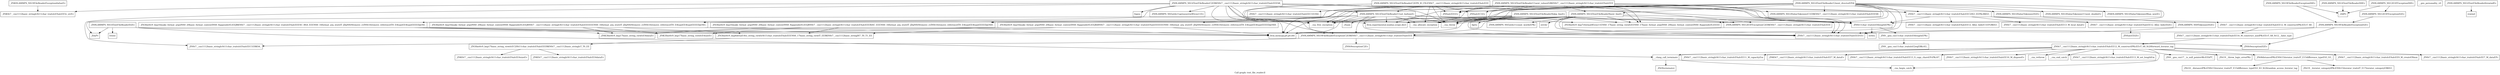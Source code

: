 digraph "Call graph: text_file_reader.ll" {
	label="Call graph: text_file_reader.ll";

	Node0x557e3e0d1800 [shape=record,label="{_ZN9LAMMPS_NS14TextFileReaderC2ERKNSt7__cxx1112basic_stringIcSt11char_traitsIcESaIcEEES8_}"];
	Node0x557e3e0d1800 -> Node0x557e3e119e00;
	Node0x557e3e0d1800 -> Node0x557e3e0d1840;
	Node0x557e3e0d1800 -> Node0x557e3e07edd0;
	Node0x557e3e0d1800 -> Node0x557e3e07f9f0;
	Node0x557e3e0d1800 -> Node0x557e3e07fbe0;
	Node0x557e3e0d1800 -> Node0x557e3e07fa80;
	Node0x557e3e0d1800 -> Node0x557e3e07e710;
	Node0x557e3e0d1800 -> Node0x557e3e07f140;
	Node0x557e3e0d1800 -> Node0x557e3e0cec40;
	Node0x557e3e0d1800 -> Node0x557e3e11a170;
	Node0x557e3e0d1800 -> Node0x557e3e0ba680;
	Node0x557e3e0d1800 -> Node0x557e3e08c230;
	Node0x557e3e0d1800 -> Node0x557e3e087b40;
	Node0x557e3e0d1800 -> Node0x557e3e089f90;
	Node0x557e3e0d1800 -> Node0x557e3e08b170;
	Node0x557e3e0ba680 [shape=record,label="{_ZN3fmt6v9_lmp7vformatB5cxx11ENS0_17basic_string_viewIcEENS0_17basic_format_argsINS0_20basic_format_contextINS0_8appenderEcEEEE}"];
	Node0x557e3e119e00 [shape=record,label="{_ZNSt7__cxx1112basic_stringIcSt11char_traitsIcESaIcEEC1ERKS4_}"];
	Node0x557e3e0d1840 [shape=record,label="{_ZN9LAMMPS_NS14TextFileReader11set_bufsizeEi}"];
	Node0x557e3e0d1840 -> Node0x557e3e07fbe0;
	Node0x557e3e0d1840 -> Node0x557e3e07fa80;
	Node0x557e3e0d1840 -> Node0x557e3e07f140;
	Node0x557e3e0d1840 -> Node0x557e3e0cec40;
	Node0x557e3e0d1840 -> Node0x557e3e08d4c0;
	Node0x557e3e0d1840 -> Node0x557e3e0ba680;
	Node0x557e3e0d1840 -> Node0x557e3e08c230;
	Node0x557e3e0d1840 -> Node0x557e3e087b40;
	Node0x557e3e0d1840 -> Node0x557e3e089f90;
	Node0x557e3e0d1840 -> Node0x557e3e08b170;
	Node0x557e3e0d1840 -> Node0x557e3e087780;
	Node0x557e3e0d1840 -> Node0x557e3e090070;
	Node0x557e3e091180 [shape=record,label="{__gxx_personality_v0}"];
	Node0x557e3e07f9f0 [shape=record,label="{fopen}"];
	Node0x557e3e07edd0 [shape=record,label="{_ZNKSt7__cxx1112basic_stringIcSt11char_traitsIcESaIcEE5c_strEv}"];
	Node0x557e3e07fbe0 [shape=record,label="{__cxa_allocate_exception}"];
	Node0x557e3e07e710 [shape=record,label="{_ZN9LAMMPS_NS5utils11getsyserrorB5cxx11Ev}"];
	Node0x557e3e08c230 [shape=record,label="{_ZN9LAMMPS_NS19FileReaderExceptionC2ERKNSt7__cxx1112basic_stringIcSt11char_traitsIcESaIcEEE}"];
	Node0x557e3e08c230 -> Node0x557e3e11aa70;
	Node0x557e3e08c230 -> Node0x557e3e119e00;
	Node0x557e3e08c230 -> Node0x557e3e11ab20;
	Node0x557e3e0b1300 [shape=record,label="{fgets}"];
	Node0x557e3e0b3d90 [shape=record,label="{_ZN9LAMMPS_NS12EOFExceptionC2ERKNSt7__cxx1112basic_stringIcSt11char_traitsIcESaIcEEE}"];
	Node0x557e3e0b3d90 -> Node0x557e3e08c230;
	Node0x557e3e0b4310 [shape=record,label="{_ZN9LAMMPS_NS12EOFExceptionD2Ev}"];
	Node0x557e3e0b4310 -> Node0x557e3e096320;
	Node0x557e3e0b8db0 [shape=record,label="{_ZN9LAMMPS_NS14TextFileReader9next_lineEi}"];
	Node0x557e3e0b8db0 -> Node0x557e3e0b1300;
	Node0x557e3e0b8db0 -> Node0x557e3e0d6e30;
	Node0x557e3e0b8db0 -> Node0x557e3e0bd290;
	Node0x557e3e0b8db0 -> Node0x557e3e0c0570;
	Node0x557e3e0b8db0 -> Node0x557e3e08b170;
	Node0x557e3e0b8db0 -> Node0x557e3e07fbe0;
	Node0x557e3e0b8db0 -> Node0x557e3e07fa80;
	Node0x557e3e0b8db0 -> Node0x557e3e07f140;
	Node0x557e3e0b8db0 -> Node0x557e3e0cec40;
	Node0x557e3e0b8db0 -> Node0x557e3e11f860;
	Node0x557e3e0b8db0 -> Node0x557e3e0ba680;
	Node0x557e3e0b8db0 -> Node0x557e3e0b3d90;
	Node0x557e3e0b8db0 -> Node0x557e3e087b40;
	Node0x557e3e0b8db0 -> Node0x557e3e089f90;
	Node0x557e3e096320 [shape=record,label="{_ZN9LAMMPS_NS19FileReaderExceptionD2Ev}"];
	Node0x557e3e096320 -> Node0x557e3e089f90;
	Node0x557e3e096320 -> Node0x557e3e11ab20;
	Node0x557e3e087b40 [shape=record,label="{__cxa_throw}"];
	Node0x557e3e089f90 [shape=record,label="{_ZNSt7__cxx1112basic_stringIcSt11char_traitsIcESaIcEED1Ev}"];
	Node0x557e3e08b170 [shape=record,label="{__cxa_free_exception}"];
	Node0x557e3e09a340 [shape=record,label="{_ZN9LAMMPS_NS14TextFileReaderC2EP8_IO_FILENSt7__cxx1112basic_stringIcSt11char_traitsIcESaIcEEE}"];
	Node0x557e3e09a340 -> Node0x557e3e09ad00;
	Node0x557e3e09a340 -> Node0x557e3e0d1840;
	Node0x557e3e09a340 -> Node0x557e3e07fbe0;
	Node0x557e3e09a340 -> Node0x557e3e09c230;
	Node0x557e3e09a340 -> Node0x557e3e089ea0;
	Node0x557e3e09a340 -> Node0x557e3e08c230;
	Node0x557e3e09a340 -> Node0x557e3e087b40;
	Node0x557e3e09a340 -> Node0x557e3e089f90;
	Node0x557e3e09a340 -> Node0x557e3e0a77c0;
	Node0x557e3e09a340 -> Node0x557e3e08b170;
	Node0x557e3e09ad00 [shape=record,label="{_ZNSt7__cxx1112basic_stringIcSt11char_traitsIcESaIcEEC1EOS4_}"];
	Node0x557e3e09c230 [shape=record,label="{_ZNSaIcEC1Ev}"];
	Node0x557e3e089ea0 [shape=record,label="{_ZNSt7__cxx1112basic_stringIcSt11char_traitsIcESaIcEEC2IS3_EEPKcRKS3_}"];
	Node0x557e3e089ea0 -> Node0x557e3e09e0a0;
	Node0x557e3e089ea0 -> Node0x557e3e09f020;
	Node0x557e3e089ea0 -> Node0x557e3e07fa80;
	Node0x557e3e089ea0 -> Node0x557e3e09fd90;
	Node0x557e3e089ea0 -> Node0x557e3e09fe60;
	Node0x557e3e0a77c0 [shape=record,label="{_ZNSaIcED1Ev}"];
	Node0x557e3e0a4530 [shape=record,label="{_ZN9LAMMPS_NS14TextFileReaderD2Ev}"];
	Node0x557e3e0a4530 -> Node0x557e3e0a1920;
	Node0x557e3e0a4530 -> Node0x557e3e087780;
	Node0x557e3e0a4530 -> Node0x557e3e089f90;
	Node0x557e3e0a4530 -> Node0x557e3e0a2800;
	Node0x557e3e0a1920 [shape=record,label="{fclose}"];
	Node0x557e3e0a2800 [shape=record,label="{__clang_call_terminate}"];
	Node0x557e3e0a2800 -> Node0x557e3e0a3430;
	Node0x557e3e0a2800 -> Node0x557e3e0a4230;
	Node0x557e3e0a3430 [shape=record,label="{__cxa_begin_catch}"];
	Node0x557e3e0a4230 [shape=record,label="{_ZSt9terminatev}"];
	Node0x557e3e087780 [shape=record,label="{_ZdaPv}"];
	Node0x557e3e0a6040 [shape=record,label="{_ZN9LAMMPS_NS14TextFileReaderD0Ev}"];
	Node0x557e3e0a6040 -> Node0x557e3e0a8770;
	Node0x557e3e0a8770 [shape=record,label="{_ZdlPv}"];
	Node0x557e3e090070 [shape=record,label="{_Znam}"];
	Node0x557e3e0a9a50 [shape=record,label="{_ZN9LAMMPS_NS14TextFileReader6rewindEv}"];
	Node0x557e3e0a9a50 -> Node0x557e3e0ac470;
	Node0x557e3e0ac470 [shape=record,label="{rewind}"];
	Node0x557e3e0b08e0 [shape=record,label="{_ZN9LAMMPS_NS14TextFileReader9skip_lineEv}"];
	Node0x557e3e0b08e0 -> Node0x557e3e0b1300;
	Node0x557e3e0b08e0 -> Node0x557e3e07fbe0;
	Node0x557e3e0b08e0 -> Node0x557e3e07fa80;
	Node0x557e3e0b08e0 -> Node0x557e3e07f140;
	Node0x557e3e0b08e0 -> Node0x557e3e0cec40;
	Node0x557e3e0b08e0 -> Node0x557e3e0a4e70;
	Node0x557e3e0b08e0 -> Node0x557e3e0ba680;
	Node0x557e3e0b08e0 -> Node0x557e3e0b3d90;
	Node0x557e3e0b08e0 -> Node0x557e3e087b40;
	Node0x557e3e0b08e0 -> Node0x557e3e089f90;
	Node0x557e3e0b08e0 -> Node0x557e3e08b170;
	Node0x557e3e0d2090 [shape=record,label="{_ZN9LAMMPS_NS12EOFExceptionD0Ev}"];
	Node0x557e3e0d2090 -> Node0x557e3e0b4310;
	Node0x557e3e0d2090 -> Node0x557e3e0a8770;
	Node0x557e3e0ca4b0 [shape=record,label="{_ZN9LAMMPS_NS9TokenizerD2Ev}"];
	Node0x557e3e0ca4b0 -> Node0x557e3e089f90;
	Node0x557e3e09e0a0 [shape=record,label="{_ZNSt7__cxx1112basic_stringIcSt11char_traitsIcESaIcEE13_M_local_dataEv}"];
	Node0x557e3e09f020 [shape=record,label="{_ZNSt7__cxx1112basic_stringIcSt11char_traitsIcESaIcEE12_Alloc_hiderC1EPcRKS3_}"];
	Node0x557e3e09fd90 [shape=record,label="{_ZNSt7__cxx1112basic_stringIcSt11char_traitsIcESaIcEE12_M_constructIPKcEEvT_S8_}"];
	Node0x557e3e09fd90 -> Node0x557e3e0d4250;
	Node0x557e3e07fa80 [shape=record,label="{_ZNSt11char_traitsIcE6lengthEPKc}"];
	Node0x557e3e07fa80 -> Node0x557e3e0d6880;
	Node0x557e3e07fa80 -> Node0x557e3e0c0570;
	Node0x557e3e09fe60 [shape=record,label="{_ZNSt7__cxx1112basic_stringIcSt11char_traitsIcESaIcEE12_Alloc_hiderD2Ev}"];
	Node0x557e3e09fe60 -> Node0x557e3e0d8b00;
	Node0x557e3e0d4250 [shape=record,label="{_ZNSt7__cxx1112basic_stringIcSt11char_traitsIcESaIcEE16_M_construct_auxIPKcEEvT_S8_St12__false_type}"];
	Node0x557e3e0d4250 -> Node0x557e3e0d97c0;
	Node0x557e3e0d6e30 [shape=record,label="{strchr}"];
	Node0x557e3e0bd290 [shape=record,label="{_ZN9LAMMPS_NS5utils11count_wordsEPKc}"];
	Node0x557e3e0c0570 [shape=record,label="{strlen}"];
	Node0x557e3e0c1fc0 [shape=record,label="{_ZN9LAMMPS_NS14TextFileReader12next_dvectorEPdi}"];
	Node0x557e3e0c1fc0 -> Node0x557e3e0b8db0;
	Node0x557e3e0c1fc0 -> Node0x557e3e07fbe0;
	Node0x557e3e0c1fc0 -> Node0x557e3e09c230;
	Node0x557e3e0c1fc0 -> Node0x557e3e089ea0;
	Node0x557e3e0c1fc0 -> Node0x557e3e0b3d90;
	Node0x557e3e0c1fc0 -> Node0x557e3e087b40;
	Node0x557e3e0c1fc0 -> Node0x557e3e089f90;
	Node0x557e3e0c1fc0 -> Node0x557e3e0a77c0;
	Node0x557e3e0c1fc0 -> Node0x557e3e08b170;
	Node0x557e3e0c1fc0 -> Node0x557e3e0c7940;
	Node0x557e3e0c1fc0 -> Node0x557e3e07fa80;
	Node0x557e3e0c1fc0 -> Node0x557e3e07f140;
	Node0x557e3e0c1fc0 -> Node0x557e3e0cec40;
	Node0x557e3e0c1fc0 -> Node0x557e3e11f860;
	Node0x557e3e0c1fc0 -> Node0x557e3e0ba680;
	Node0x557e3e0c1fc0 -> Node0x557e3e08c230;
	Node0x557e3e0c1fc0 -> Node0x557e3e0c7060;
	Node0x557e3e0c1fc0 -> Node0x557e3e0c6b70;
	Node0x557e3e0c1fc0 -> Node0x557e3e0c5fb0;
	Node0x557e3e0c5fb0 [shape=record,label="{_ZN9LAMMPS_NS14ValueTokenizerC1ERKNSt7__cxx1112basic_stringIcSt11char_traitsIcESaIcEEES8_}"];
	Node0x557e3e0c6b70 [shape=record,label="{_ZNK9LAMMPS_NS14ValueTokenizer8has_nextEv}"];
	Node0x557e3e0c7060 [shape=record,label="{_ZN9LAMMPS_NS14ValueTokenizer11next_doubleEv}"];
	Node0x557e3e0c7940 [shape=record,label="{_ZN9LAMMPS_NS14ValueTokenizerD2Ev}"];
	Node0x557e3e0c7940 -> Node0x557e3e0ca4b0;
	Node0x557e3e0cc480 [shape=record,label="{_ZN9LAMMPS_NS14TextFileReader11next_valuesEiRKNSt7__cxx1112basic_stringIcSt11char_traitsIcESaIcEEE}"];
	Node0x557e3e0cc480 -> Node0x557e3e0b8db0;
	Node0x557e3e0cc480 -> Node0x557e3e07fbe0;
	Node0x557e3e0cc480 -> Node0x557e3e07fa80;
	Node0x557e3e0cc480 -> Node0x557e3e07f140;
	Node0x557e3e0cc480 -> Node0x557e3e0cec40;
	Node0x557e3e0cc480 -> Node0x557e3e0a4e70;
	Node0x557e3e0cc480 -> Node0x557e3e0ba680;
	Node0x557e3e0cc480 -> Node0x557e3e0b3d90;
	Node0x557e3e0cc480 -> Node0x557e3e087b40;
	Node0x557e3e0cc480 -> Node0x557e3e089f90;
	Node0x557e3e0cc480 -> Node0x557e3e08b170;
	Node0x557e3e0cc480 -> Node0x557e3e09c230;
	Node0x557e3e0cc480 -> Node0x557e3e089ea0;
	Node0x557e3e0cc480 -> Node0x557e3e0c5fb0;
	Node0x557e3e0cc480 -> Node0x557e3e0a77c0;
	Node0x557e3e11aa70 [shape=record,label="{_ZNSt9exceptionC2Ev}"];
	Node0x557e3e11ab20 [shape=record,label="{_ZNSt9exceptionD2Ev}"];
	Node0x557e3e0cd5b0 [shape=record,label="{_ZN9LAMMPS_NS19FileReaderExceptionD0Ev}"];
	Node0x557e3e0cd5b0 -> Node0x557e3e096320;
	Node0x557e3e0cd5b0 -> Node0x557e3e0a8770;
	Node0x557e3e0d1550 [shape=record,label="{_ZNK9LAMMPS_NS19FileReaderException4whatEv}"];
	Node0x557e3e0d1550 -> Node0x557e3e07edd0;
	Node0x557e3e0d97c0 [shape=record,label="{_ZNSt7__cxx1112basic_stringIcSt11char_traitsIcESaIcEE12_M_constructIPKcEEvT_S8_St20forward_iterator_tag}"];
	Node0x557e3e0d97c0 -> Node0x557e3e0dac80;
	Node0x557e3e0d97c0 -> Node0x557e3e0e3fe0;
	Node0x557e3e0d97c0 -> Node0x557e3e0e52a0;
	Node0x557e3e0d97c0 -> Node0x557e3e0e5d50;
	Node0x557e3e0d97c0 -> Node0x557e3e0e6250;
	Node0x557e3e0d97c0 -> Node0x557e3e0e6c90;
	Node0x557e3e0d97c0 -> Node0x557e3e0e7880;
	Node0x557e3e0d97c0 -> Node0x557e3e0e8200;
	Node0x557e3e0d97c0 -> Node0x557e3e0a3430;
	Node0x557e3e0d97c0 -> Node0x557e3e0e8a60;
	Node0x557e3e0d97c0 -> Node0x557e3e0e5ea0;
	Node0x557e3e0d97c0 -> Node0x557e3e0e6f30;
	Node0x557e3e0d97c0 -> Node0x557e3e0e7b50;
	Node0x557e3e0d97c0 -> Node0x557e3e0a2800;
	Node0x557e3e0dac80 [shape=record,label="{_ZN9__gnu_cxx17__is_null_pointerIKcEEbPT_}"];
	Node0x557e3e0e3fe0 [shape=record,label="{_ZSt19__throw_logic_errorPKc}"];
	Node0x557e3e0e52a0 [shape=record,label="{_ZSt8distanceIPKcENSt15iterator_traitsIT_E15difference_typeES3_S3_}"];
	Node0x557e3e0e52a0 -> Node0x557e3e0ec140;
	Node0x557e3e0e52a0 -> Node0x557e3e0ef550;
	Node0x557e3e0e6250 [shape=record,label="{_ZNSt7__cxx1112basic_stringIcSt11char_traitsIcESaIcEE7_M_dataEPc}"];
	Node0x557e3e0e5d50 [shape=record,label="{_ZNSt7__cxx1112basic_stringIcSt11char_traitsIcESaIcEE9_M_createERmm}"];
	Node0x557e3e0e6c90 [shape=record,label="{_ZNSt7__cxx1112basic_stringIcSt11char_traitsIcESaIcEE11_M_capacityEm}"];
	Node0x557e3e0e8200 [shape=record,label="{_ZNSt7__cxx1112basic_stringIcSt11char_traitsIcESaIcEE13_S_copy_charsEPcPKcS7_}"];
	Node0x557e3e0e7880 [shape=record,label="{_ZNKSt7__cxx1112basic_stringIcSt11char_traitsIcESaIcEE7_M_dataEv}"];
	Node0x557e3e0e8a60 [shape=record,label="{_ZNSt7__cxx1112basic_stringIcSt11char_traitsIcESaIcEE10_M_disposeEv}"];
	Node0x557e3e0e5ea0 [shape=record,label="{__cxa_rethrow}"];
	Node0x557e3e0e6f30 [shape=record,label="{__cxa_end_catch}"];
	Node0x557e3e0e7b50 [shape=record,label="{_ZNSt7__cxx1112basic_stringIcSt11char_traitsIcESaIcEE13_M_set_lengthEm}"];
	Node0x557e3e0ef550 [shape=record,label="{_ZSt10__distanceIPKcENSt15iterator_traitsIT_E15difference_typeES3_S3_St26random_access_iterator_tag}"];
	Node0x557e3e0ec140 [shape=record,label="{_ZSt19__iterator_categoryIPKcENSt15iterator_traitsIT_E17iterator_categoryERKS3_}"];
	Node0x557e3e0d6880 [shape=record,label="{_ZN9__gnu_cxx11char_traitsIcE6lengthEPKc}"];
	Node0x557e3e0d6880 -> Node0x557e3e0f9bb0;
	Node0x557e3e0f9bb0 [shape=record,label="{_ZN9__gnu_cxx11char_traitsIcE2eqERKcS3_}"];
	Node0x557e3e0d8b00 [shape=record,label="{_ZNSaIcED2Ev}"];
	Node0x557e3e11a170 [shape=record,label="{_ZN3fmt6v9_lmp16make_format_argsINS0_20basic_format_contextINS0_8appenderEcEEJRKNSt7__cxx1112basic_stringIcSt11char_traitsIcESaIcEEESC_RSA_EEENS0_16format_arg_storeIT_JDpNSt9remove_cvINSt16remove_referenceIT0_E4typeEE4typeEEEEDpOSI_}"];
	Node0x557e3e11a170 -> Node0x557e3e0f9090;
	Node0x557e3e11a170 -> Node0x557e3e0cec40;
	Node0x557e3e11a170 -> Node0x557e3e0fa760;
	Node0x557e3e11a170 -> Node0x557e3e0fa960;
	Node0x557e3e0f9090 [shape=record,label="{_ZN3fmt6v9_lmp6detail14to_string_viewIcSt11char_traitsIcESaIcEEENS0_17basic_string_viewIT_EERKNSt7__cxx1112basic_stringIS7_T0_T1_EE}"];
	Node0x557e3e0f9090 -> Node0x557e3e120080;
	Node0x557e3e0cec40 [shape=record,label="{llvm.memcpy.p0.p0.i64}"];
	Node0x557e3e120080 [shape=record,label="{_ZN3fmt6v9_lmp17basic_string_viewIcEC2ISt11char_traitsIcESaIcEEERKNSt7__cxx1112basic_stringIcT_T0_EE}"];
	Node0x557e3e120080 -> Node0x557e3e120100;
	Node0x557e3e120080 -> Node0x557e3e1201b0;
	Node0x557e3e120100 [shape=record,label="{_ZNKSt7__cxx1112basic_stringIcSt11char_traitsIcESaIcEE4dataEv}"];
	Node0x557e3e1201b0 [shape=record,label="{_ZNKSt7__cxx1112basic_stringIcSt11char_traitsIcESaIcEE4sizeEv}"];
	Node0x557e3e0fa760 [shape=record,label="{_ZNK3fmt6v9_lmp17basic_string_viewIcE4dataEv}"];
	Node0x557e3e0fa960 [shape=record,label="{_ZNK3fmt6v9_lmp17basic_string_viewIcE4sizeEv}"];
	Node0x557e3e08d4c0 [shape=record,label="{_ZN3fmt6v9_lmp16make_format_argsINS0_20basic_format_contextINS0_8appenderEcEEJRiRNSt7__cxx1112basic_stringIcSt11char_traitsIcESaIcEEEEEENS0_16format_arg_storeIT_JDpNSt9remove_cvINSt16remove_referenceIT0_E4typeEE4typeEEEEDpOSH_}"];
	Node0x557e3e08d4c0 -> Node0x557e3e0f9090;
	Node0x557e3e08d4c0 -> Node0x557e3e0cec40;
	Node0x557e3e08d4c0 -> Node0x557e3e0fa760;
	Node0x557e3e08d4c0 -> Node0x557e3e0fa960;
	Node0x557e3e0a4e70 [shape=record,label="{_ZN3fmt6v9_lmp16make_format_argsINS0_20basic_format_contextINS0_8appenderEcEEJRNSt7__cxx1112basic_stringIcSt11char_traitsIcESaIcEEEEEENS0_16format_arg_storeIT_JDpNSt9remove_cvINSt16remove_referenceIT0_E4typeEE4typeEEEEDpOSG_}"];
	Node0x557e3e0a4e70 -> Node0x557e3e0f9090;
	Node0x557e3e0a4e70 -> Node0x557e3e0cec40;
	Node0x557e3e0a4e70 -> Node0x557e3e0fa760;
	Node0x557e3e0a4e70 -> Node0x557e3e0fa960;
	Node0x557e3e11f860 [shape=record,label="{_ZN3fmt6v9_lmp16make_format_argsINS0_20basic_format_contextINS0_8appenderEcEEJRNSt7__cxx1112basic_stringIcSt11char_traitsIcESaIcEEERiSC_EEENS0_16format_arg_storeIT_JDpNSt9remove_cvINSt16remove_referenceIT0_E4typeEE4typeEEEEDpOSH_}"];
	Node0x557e3e11f860 -> Node0x557e3e0f9090;
	Node0x557e3e11f860 -> Node0x557e3e0cec40;
	Node0x557e3e11f860 -> Node0x557e3e0fa760;
	Node0x557e3e11f860 -> Node0x557e3e0fa960;
	Node0x557e3e07f140 [shape=record,label="{llvm.experimental.noalias.scope.decl}"];
}
